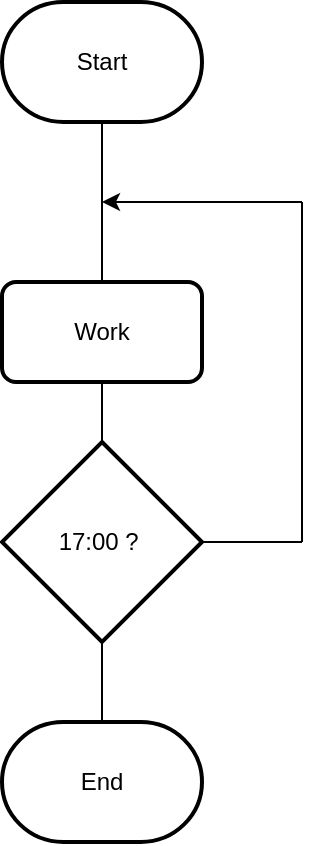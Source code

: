 <mxfile>
    <diagram id="NC1hEWJh8_QtpdpS8o8B" name="Page-1">
        <mxGraphModel dx="571" dy="979" grid="1" gridSize="10" guides="1" tooltips="1" connect="1" arrows="1" fold="1" page="1" pageScale="1" pageWidth="850" pageHeight="1100" math="0" shadow="0">
            <root>
                <mxCell id="0"/>
                <mxCell id="1" parent="0"/>
                <mxCell id="9K3WaSbQznLkysB0t5U6-4" value="Start" style="strokeWidth=2;html=1;shape=mxgraph.flowchart.terminator;whiteSpace=wrap;" parent="1" vertex="1">
                    <mxGeometry x="190" y="140" width="100" height="60" as="geometry"/>
                </mxCell>
                <mxCell id="9K3WaSbQznLkysB0t5U6-5" value="End" style="strokeWidth=2;html=1;shape=mxgraph.flowchart.terminator;whiteSpace=wrap;" parent="1" vertex="1">
                    <mxGeometry x="190" y="500" width="100" height="60" as="geometry"/>
                </mxCell>
                <mxCell id="9K3WaSbQznLkysB0t5U6-6" value="Work" style="rounded=1;whiteSpace=wrap;html=1;absoluteArcSize=1;arcSize=14;strokeWidth=2;" parent="1" vertex="1">
                    <mxGeometry x="190" y="280" width="100" height="50" as="geometry"/>
                </mxCell>
                <mxCell id="9K3WaSbQznLkysB0t5U6-7" value="17:00 ?&amp;nbsp;" style="strokeWidth=2;html=1;shape=mxgraph.flowchart.decision;whiteSpace=wrap;" parent="1" vertex="1">
                    <mxGeometry x="190" y="360" width="100" height="100" as="geometry"/>
                </mxCell>
                <mxCell id="9K3WaSbQznLkysB0t5U6-8" value="" style="endArrow=none;html=1;rounded=0;entryX=0.5;entryY=1;entryDx=0;entryDy=0;entryPerimeter=0;exitX=0.5;exitY=0;exitDx=0;exitDy=0;" parent="1" source="9K3WaSbQznLkysB0t5U6-6" target="9K3WaSbQznLkysB0t5U6-4" edge="1">
                    <mxGeometry width="50" height="50" relative="1" as="geometry">
                        <mxPoint x="340" y="300" as="sourcePoint"/>
                        <mxPoint x="390" y="250" as="targetPoint"/>
                    </mxGeometry>
                </mxCell>
                <mxCell id="9K3WaSbQznLkysB0t5U6-9" value="" style="endArrow=none;html=1;rounded=0;entryX=0.5;entryY=1;entryDx=0;entryDy=0;exitX=0.5;exitY=0;exitDx=0;exitDy=0;exitPerimeter=0;" parent="1" source="9K3WaSbQznLkysB0t5U6-7" target="9K3WaSbQznLkysB0t5U6-6" edge="1">
                    <mxGeometry width="50" height="50" relative="1" as="geometry">
                        <mxPoint x="400" y="550" as="sourcePoint"/>
                        <mxPoint x="450" y="500" as="targetPoint"/>
                    </mxGeometry>
                </mxCell>
                <mxCell id="9K3WaSbQznLkysB0t5U6-10" value="" style="endArrow=none;html=1;rounded=0;entryX=0.5;entryY=1;entryDx=0;entryDy=0;entryPerimeter=0;exitX=0.5;exitY=0;exitDx=0;exitDy=0;exitPerimeter=0;" parent="1" source="9K3WaSbQznLkysB0t5U6-5" target="9K3WaSbQznLkysB0t5U6-7" edge="1">
                    <mxGeometry width="50" height="50" relative="1" as="geometry">
                        <mxPoint x="400" y="550" as="sourcePoint"/>
                        <mxPoint x="450" y="500" as="targetPoint"/>
                    </mxGeometry>
                </mxCell>
                <mxCell id="9K3WaSbQznLkysB0t5U6-11" value="" style="endArrow=none;html=1;rounded=0;exitX=1;exitY=0.5;exitDx=0;exitDy=0;exitPerimeter=0;" parent="1" source="9K3WaSbQznLkysB0t5U6-7" edge="1">
                    <mxGeometry width="50" height="50" relative="1" as="geometry">
                        <mxPoint x="400" y="550" as="sourcePoint"/>
                        <mxPoint x="340" y="410" as="targetPoint"/>
                    </mxGeometry>
                </mxCell>
                <mxCell id="9K3WaSbQznLkysB0t5U6-12" value="" style="endArrow=none;html=1;rounded=0;" parent="1" edge="1">
                    <mxGeometry width="50" height="50" relative="1" as="geometry">
                        <mxPoint x="340" y="240" as="sourcePoint"/>
                        <mxPoint x="340" y="410" as="targetPoint"/>
                    </mxGeometry>
                </mxCell>
                <mxCell id="9K3WaSbQznLkysB0t5U6-13" value="" style="endArrow=classic;html=1;rounded=0;" parent="1" edge="1">
                    <mxGeometry width="50" height="50" relative="1" as="geometry">
                        <mxPoint x="340" y="240" as="sourcePoint"/>
                        <mxPoint x="240" y="240" as="targetPoint"/>
                    </mxGeometry>
                </mxCell>
            </root>
        </mxGraphModel>
    </diagram>
</mxfile>